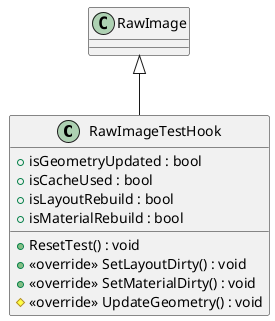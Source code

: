 @startuml
class RawImageTestHook {
    + isGeometryUpdated : bool
    + isCacheUsed : bool
    + isLayoutRebuild : bool
    + isMaterialRebuild : bool
    + ResetTest() : void
    + <<override>> SetLayoutDirty() : void
    + <<override>> SetMaterialDirty() : void
    # <<override>> UpdateGeometry() : void
}
RawImage <|-- RawImageTestHook
@enduml
